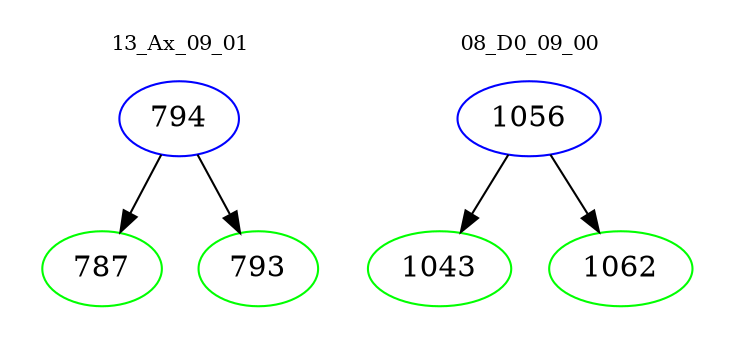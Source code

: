 digraph{
subgraph cluster_0 {
color = white
label = "13_Ax_09_01";
fontsize=10;
T0_794 [label="794", color="blue"]
T0_794 -> T0_787 [color="black"]
T0_787 [label="787", color="green"]
T0_794 -> T0_793 [color="black"]
T0_793 [label="793", color="green"]
}
subgraph cluster_1 {
color = white
label = "08_D0_09_00";
fontsize=10;
T1_1056 [label="1056", color="blue"]
T1_1056 -> T1_1043 [color="black"]
T1_1043 [label="1043", color="green"]
T1_1056 -> T1_1062 [color="black"]
T1_1062 [label="1062", color="green"]
}
}
